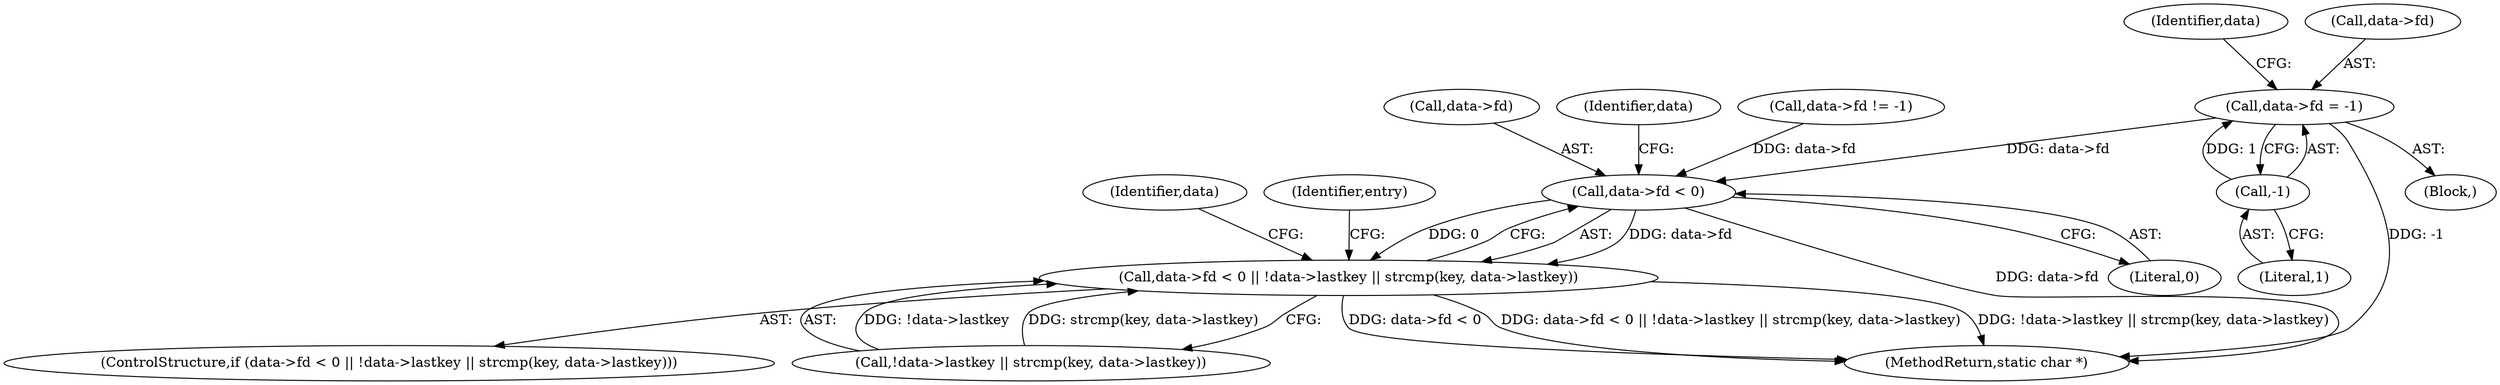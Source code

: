 digraph "0_php_25e8fcc88fa20dc9d4c47184471003f436927cde@pointer" {
"1000334" [label="(Call,data->fd = -1)"];
"1000338" [label="(Call,-1)"];
"1000344" [label="(Call,data->fd < 0)"];
"1000343" [label="(Call,data->fd < 0 || !data->lastkey || strcmp(key, data->lastkey))"];
"1000343" [label="(Call,data->fd < 0 || !data->lastkey || strcmp(key, data->lastkey))"];
"1000468" [label="(Identifier,entry)"];
"1000346" [label="(Identifier,data)"];
"1000352" [label="(Identifier,data)"];
"1000335" [label="(Call,data->fd)"];
"1000334" [label="(Call,data->fd = -1)"];
"1000339" [label="(Literal,1)"];
"1000338" [label="(Call,-1)"];
"1000318" [label="(Call,data->fd != -1)"];
"1000345" [label="(Call,data->fd)"];
"1000362" [label="(Identifier,data)"];
"1000342" [label="(ControlStructure,if (data->fd < 0 || !data->lastkey || strcmp(key, data->lastkey)))"];
"1000344" [label="(Call,data->fd < 0)"];
"1000528" [label="(MethodReturn,static char *)"];
"1000348" [label="(Literal,0)"];
"1000349" [label="(Call,!data->lastkey || strcmp(key, data->lastkey))"];
"1000324" [label="(Block,)"];
"1000334" -> "1000324"  [label="AST: "];
"1000334" -> "1000338"  [label="CFG: "];
"1000335" -> "1000334"  [label="AST: "];
"1000338" -> "1000334"  [label="AST: "];
"1000346" -> "1000334"  [label="CFG: "];
"1000334" -> "1000528"  [label="DDG: -1"];
"1000338" -> "1000334"  [label="DDG: 1"];
"1000334" -> "1000344"  [label="DDG: data->fd"];
"1000338" -> "1000339"  [label="CFG: "];
"1000339" -> "1000338"  [label="AST: "];
"1000344" -> "1000343"  [label="AST: "];
"1000344" -> "1000348"  [label="CFG: "];
"1000345" -> "1000344"  [label="AST: "];
"1000348" -> "1000344"  [label="AST: "];
"1000352" -> "1000344"  [label="CFG: "];
"1000343" -> "1000344"  [label="CFG: "];
"1000344" -> "1000528"  [label="DDG: data->fd"];
"1000344" -> "1000343"  [label="DDG: data->fd"];
"1000344" -> "1000343"  [label="DDG: 0"];
"1000318" -> "1000344"  [label="DDG: data->fd"];
"1000343" -> "1000342"  [label="AST: "];
"1000343" -> "1000349"  [label="CFG: "];
"1000349" -> "1000343"  [label="AST: "];
"1000362" -> "1000343"  [label="CFG: "];
"1000468" -> "1000343"  [label="CFG: "];
"1000343" -> "1000528"  [label="DDG: !data->lastkey || strcmp(key, data->lastkey)"];
"1000343" -> "1000528"  [label="DDG: data->fd < 0"];
"1000343" -> "1000528"  [label="DDG: data->fd < 0 || !data->lastkey || strcmp(key, data->lastkey)"];
"1000349" -> "1000343"  [label="DDG: !data->lastkey"];
"1000349" -> "1000343"  [label="DDG: strcmp(key, data->lastkey)"];
}
